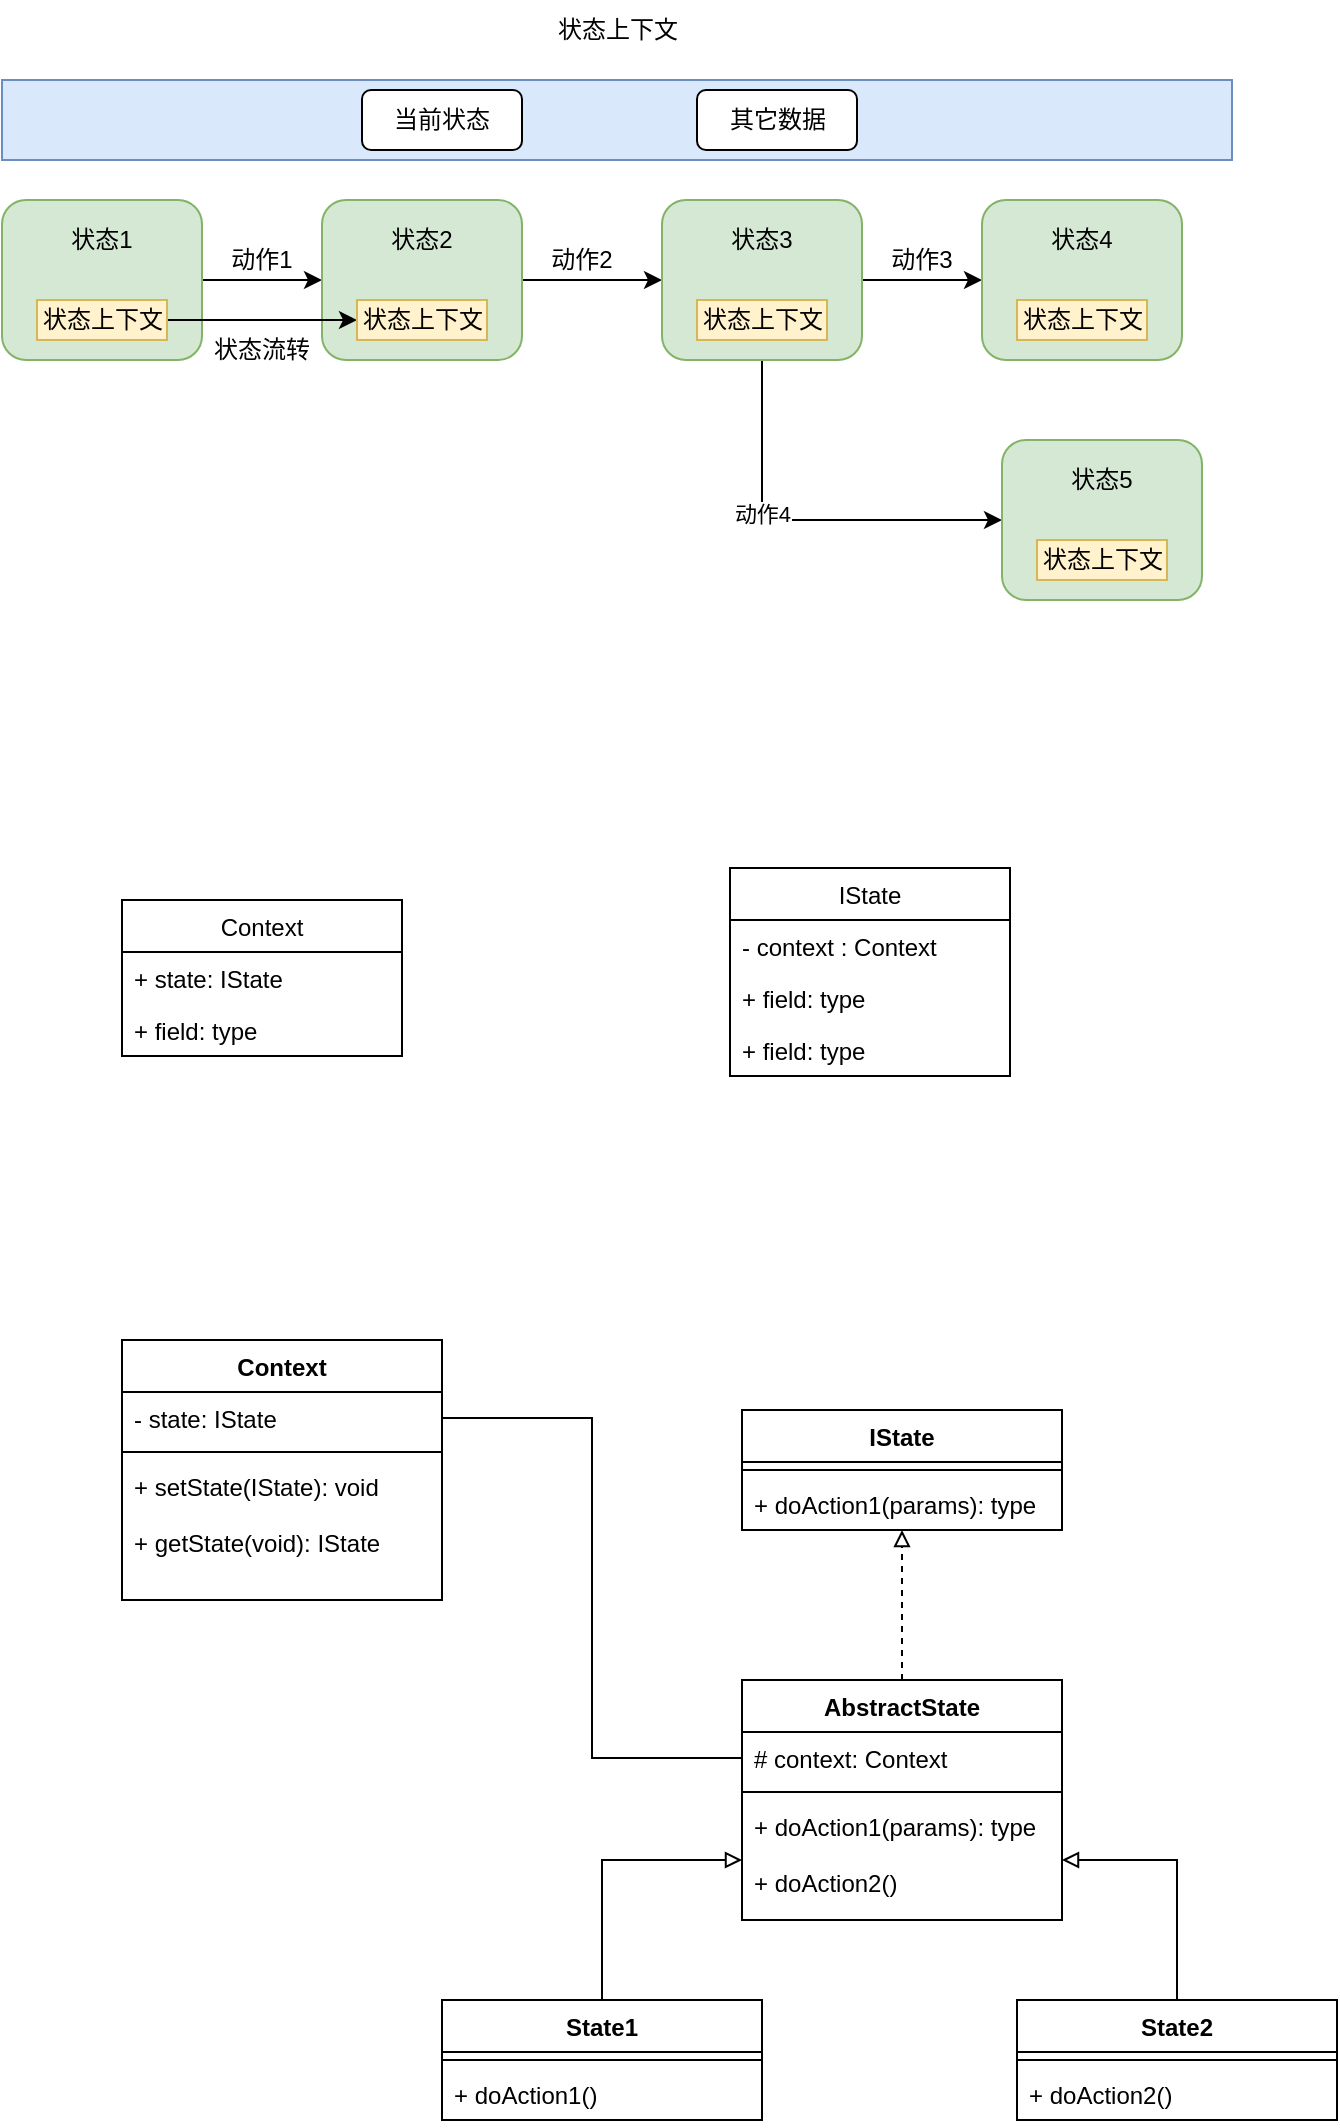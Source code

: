 <mxfile version="13.10.9" type="github">
  <diagram id="KrMoc4RAl71UuMp6jbE2" name="Page-1">
    <mxGraphModel dx="782" dy="1121" grid="0" gridSize="10" guides="1" tooltips="1" connect="1" arrows="0" fold="1" page="1" pageScale="1" pageWidth="827" pageHeight="1169" math="0" shadow="0">
      <root>
        <mxCell id="0" />
        <mxCell id="1" parent="0" />
        <mxCell id="fkCTf-7TU1Zdt-uKhhQB-1" value="" style="rounded=0;whiteSpace=wrap;html=1;fillColor=#dae8fc;strokeColor=#6c8ebf;" parent="1" vertex="1">
          <mxGeometry x="50" y="230" width="615" height="40" as="geometry" />
        </mxCell>
        <mxCell id="fkCTf-7TU1Zdt-uKhhQB-7" value="" style="edgeStyle=orthogonalEdgeStyle;rounded=0;orthogonalLoop=1;jettySize=auto;html=1;" parent="1" source="fkCTf-7TU1Zdt-uKhhQB-2" target="fkCTf-7TU1Zdt-uKhhQB-3" edge="1">
          <mxGeometry relative="1" as="geometry" />
        </mxCell>
        <mxCell id="fkCTf-7TU1Zdt-uKhhQB-2" value="" style="rounded=1;whiteSpace=wrap;html=1;align=center;fillColor=#d5e8d4;strokeColor=#82b366;" parent="1" vertex="1">
          <mxGeometry x="50" y="290" width="100" height="80" as="geometry" />
        </mxCell>
        <mxCell id="fkCTf-7TU1Zdt-uKhhQB-8" value="" style="edgeStyle=orthogonalEdgeStyle;rounded=0;orthogonalLoop=1;jettySize=auto;html=1;" parent="1" source="fkCTf-7TU1Zdt-uKhhQB-3" target="fkCTf-7TU1Zdt-uKhhQB-4" edge="1">
          <mxGeometry relative="1" as="geometry" />
        </mxCell>
        <mxCell id="fkCTf-7TU1Zdt-uKhhQB-3" value="" style="rounded=1;whiteSpace=wrap;html=1;fillColor=#d5e8d4;strokeColor=#82b366;" parent="1" vertex="1">
          <mxGeometry x="210" y="290" width="100" height="80" as="geometry" />
        </mxCell>
        <mxCell id="fkCTf-7TU1Zdt-uKhhQB-9" value="" style="edgeStyle=orthogonalEdgeStyle;rounded=0;orthogonalLoop=1;jettySize=auto;html=1;" parent="1" source="fkCTf-7TU1Zdt-uKhhQB-4" target="fkCTf-7TU1Zdt-uKhhQB-5" edge="1">
          <mxGeometry relative="1" as="geometry" />
        </mxCell>
        <mxCell id="fkCTf-7TU1Zdt-uKhhQB-12" style="edgeStyle=orthogonalEdgeStyle;rounded=0;orthogonalLoop=1;jettySize=auto;html=1;exitX=0.5;exitY=1;exitDx=0;exitDy=0;entryX=0;entryY=0.5;entryDx=0;entryDy=0;" parent="1" source="fkCTf-7TU1Zdt-uKhhQB-4" target="fkCTf-7TU1Zdt-uKhhQB-11" edge="1">
          <mxGeometry relative="1" as="geometry" />
        </mxCell>
        <mxCell id="fkCTf-7TU1Zdt-uKhhQB-23" value="动作4" style="edgeLabel;html=1;align=center;verticalAlign=middle;resizable=0;points=[];" parent="fkCTf-7TU1Zdt-uKhhQB-12" vertex="1" connectable="0">
          <mxGeometry x="-0.229" relative="1" as="geometry">
            <mxPoint as="offset" />
          </mxGeometry>
        </mxCell>
        <mxCell id="fkCTf-7TU1Zdt-uKhhQB-4" value="" style="rounded=1;whiteSpace=wrap;html=1;fillColor=#d5e8d4;strokeColor=#82b366;" parent="1" vertex="1">
          <mxGeometry x="380" y="290" width="100" height="80" as="geometry" />
        </mxCell>
        <mxCell id="fkCTf-7TU1Zdt-uKhhQB-5" value="" style="rounded=1;whiteSpace=wrap;html=1;fillColor=#d5e8d4;strokeColor=#82b366;" parent="1" vertex="1">
          <mxGeometry x="540" y="290" width="100" height="80" as="geometry" />
        </mxCell>
        <mxCell id="fkCTf-7TU1Zdt-uKhhQB-11" value="" style="rounded=1;whiteSpace=wrap;html=1;fillColor=#d5e8d4;strokeColor=#82b366;" parent="1" vertex="1">
          <mxGeometry x="550" y="410" width="100" height="80" as="geometry" />
        </mxCell>
        <mxCell id="fkCTf-7TU1Zdt-uKhhQB-28" value="状态上下文" style="text;html=1;strokeColor=none;fillColor=none;align=center;verticalAlign=middle;whiteSpace=wrap;rounded=0;" parent="1" vertex="1">
          <mxGeometry x="307.5" y="190" width="100" height="30" as="geometry" />
        </mxCell>
        <mxCell id="fkCTf-7TU1Zdt-uKhhQB-30" value="当前状态" style="rounded=1;whiteSpace=wrap;html=1;" parent="1" vertex="1">
          <mxGeometry x="230" y="235" width="80" height="30" as="geometry" />
        </mxCell>
        <mxCell id="fkCTf-7TU1Zdt-uKhhQB-31" value="其它数据" style="rounded=1;whiteSpace=wrap;html=1;" parent="1" vertex="1">
          <mxGeometry x="397.5" y="235" width="80" height="30" as="geometry" />
        </mxCell>
        <mxCell id="fkCTf-7TU1Zdt-uKhhQB-34" value="状态1" style="text;html=1;strokeColor=none;fillColor=none;align=center;verticalAlign=middle;whiteSpace=wrap;rounded=0;" parent="1" vertex="1">
          <mxGeometry x="80" y="300" width="40" height="20" as="geometry" />
        </mxCell>
        <mxCell id="fkCTf-7TU1Zdt-uKhhQB-56" style="edgeStyle=orthogonalEdgeStyle;rounded=0;orthogonalLoop=1;jettySize=auto;html=1;exitX=1;exitY=0.5;exitDx=0;exitDy=0;" parent="1" source="fkCTf-7TU1Zdt-uKhhQB-36" target="fkCTf-7TU1Zdt-uKhhQB-37" edge="1">
          <mxGeometry relative="1" as="geometry" />
        </mxCell>
        <mxCell id="fkCTf-7TU1Zdt-uKhhQB-36" value="状态上下文" style="rounded=0;whiteSpace=wrap;html=1;fillColor=#fff2cc;strokeColor=#d6b656;" parent="1" vertex="1">
          <mxGeometry x="67.5" y="340" width="65" height="20" as="geometry" />
        </mxCell>
        <mxCell id="fkCTf-7TU1Zdt-uKhhQB-37" value="状态上下文" style="rounded=0;whiteSpace=wrap;html=1;fillColor=#fff2cc;strokeColor=#d6b656;" parent="1" vertex="1">
          <mxGeometry x="227.5" y="340" width="65" height="20" as="geometry" />
        </mxCell>
        <mxCell id="fkCTf-7TU1Zdt-uKhhQB-38" value="状态2" style="text;html=1;strokeColor=none;fillColor=none;align=center;verticalAlign=middle;whiteSpace=wrap;rounded=0;" parent="1" vertex="1">
          <mxGeometry x="240" y="300" width="40" height="20" as="geometry" />
        </mxCell>
        <mxCell id="fkCTf-7TU1Zdt-uKhhQB-39" value="状态3" style="text;html=1;strokeColor=none;fillColor=none;align=center;verticalAlign=middle;whiteSpace=wrap;rounded=0;" parent="1" vertex="1">
          <mxGeometry x="410" y="300" width="40" height="20" as="geometry" />
        </mxCell>
        <mxCell id="fkCTf-7TU1Zdt-uKhhQB-42" value="状态4" style="text;html=1;strokeColor=none;fillColor=none;align=center;verticalAlign=middle;whiteSpace=wrap;rounded=0;" parent="1" vertex="1">
          <mxGeometry x="570" y="300" width="40" height="20" as="geometry" />
        </mxCell>
        <mxCell id="fkCTf-7TU1Zdt-uKhhQB-43" value="状态上下文" style="rounded=0;whiteSpace=wrap;html=1;fillColor=#fff2cc;strokeColor=#d6b656;" parent="1" vertex="1">
          <mxGeometry x="397.5" y="340" width="65" height="20" as="geometry" />
        </mxCell>
        <mxCell id="fkCTf-7TU1Zdt-uKhhQB-44" value="状态上下文" style="rounded=0;whiteSpace=wrap;html=1;fillColor=#fff2cc;strokeColor=#d6b656;" parent="1" vertex="1">
          <mxGeometry x="557.5" y="340" width="65" height="20" as="geometry" />
        </mxCell>
        <mxCell id="fkCTf-7TU1Zdt-uKhhQB-48" value="状态上下文" style="rounded=0;whiteSpace=wrap;html=1;fillColor=#fff2cc;strokeColor=#d6b656;" parent="1" vertex="1">
          <mxGeometry x="567.5" y="460" width="65" height="20" as="geometry" />
        </mxCell>
        <mxCell id="fkCTf-7TU1Zdt-uKhhQB-49" value="状态5" style="text;html=1;strokeColor=none;fillColor=none;align=center;verticalAlign=middle;whiteSpace=wrap;rounded=0;" parent="1" vertex="1">
          <mxGeometry x="580" y="420" width="40" height="20" as="geometry" />
        </mxCell>
        <mxCell id="fkCTf-7TU1Zdt-uKhhQB-51" value="动作1" style="text;html=1;strokeColor=none;fillColor=none;align=center;verticalAlign=middle;whiteSpace=wrap;rounded=0;" parent="1" vertex="1">
          <mxGeometry x="160" y="310" width="40" height="20" as="geometry" />
        </mxCell>
        <mxCell id="fkCTf-7TU1Zdt-uKhhQB-52" value="动作2" style="text;html=1;strokeColor=none;fillColor=none;align=center;verticalAlign=middle;whiteSpace=wrap;rounded=0;" parent="1" vertex="1">
          <mxGeometry x="320" y="310" width="40" height="20" as="geometry" />
        </mxCell>
        <mxCell id="fkCTf-7TU1Zdt-uKhhQB-54" value="动作3" style="text;html=1;strokeColor=none;fillColor=none;align=center;verticalAlign=middle;whiteSpace=wrap;rounded=0;" parent="1" vertex="1">
          <mxGeometry x="490" y="310" width="40" height="20" as="geometry" />
        </mxCell>
        <mxCell id="fkCTf-7TU1Zdt-uKhhQB-57" value="状态流转" style="text;html=1;strokeColor=none;fillColor=none;align=center;verticalAlign=middle;whiteSpace=wrap;rounded=0;" parent="1" vertex="1">
          <mxGeometry x="135" y="350" width="90" height="30" as="geometry" />
        </mxCell>
        <mxCell id="rrUSho-SzVsIZZXzukxm-1" value="Context" style="swimlane;fontStyle=0;childLayout=stackLayout;horizontal=1;startSize=26;fillColor=none;horizontalStack=0;resizeParent=1;resizeParentMax=0;resizeLast=0;collapsible=1;marginBottom=0;" vertex="1" parent="1">
          <mxGeometry x="110" y="640" width="140" height="78" as="geometry" />
        </mxCell>
        <mxCell id="rrUSho-SzVsIZZXzukxm-2" value="+ state: IState" style="text;strokeColor=none;fillColor=none;align=left;verticalAlign=top;spacingLeft=4;spacingRight=4;overflow=hidden;rotatable=0;points=[[0,0.5],[1,0.5]];portConstraint=eastwest;" vertex="1" parent="rrUSho-SzVsIZZXzukxm-1">
          <mxGeometry y="26" width="140" height="26" as="geometry" />
        </mxCell>
        <mxCell id="rrUSho-SzVsIZZXzukxm-3" value="+ field: type" style="text;strokeColor=none;fillColor=none;align=left;verticalAlign=top;spacingLeft=4;spacingRight=4;overflow=hidden;rotatable=0;points=[[0,0.5],[1,0.5]];portConstraint=eastwest;" vertex="1" parent="rrUSho-SzVsIZZXzukxm-1">
          <mxGeometry y="52" width="140" height="26" as="geometry" />
        </mxCell>
        <mxCell id="rrUSho-SzVsIZZXzukxm-5" value="IState" style="swimlane;fontStyle=0;childLayout=stackLayout;horizontal=1;startSize=26;fillColor=none;horizontalStack=0;resizeParent=1;resizeParentMax=0;resizeLast=0;collapsible=1;marginBottom=0;" vertex="1" parent="1">
          <mxGeometry x="414" y="624" width="140" height="104" as="geometry" />
        </mxCell>
        <mxCell id="rrUSho-SzVsIZZXzukxm-6" value="- context : Context " style="text;strokeColor=none;fillColor=none;align=left;verticalAlign=top;spacingLeft=4;spacingRight=4;overflow=hidden;rotatable=0;points=[[0,0.5],[1,0.5]];portConstraint=eastwest;" vertex="1" parent="rrUSho-SzVsIZZXzukxm-5">
          <mxGeometry y="26" width="140" height="26" as="geometry" />
        </mxCell>
        <mxCell id="rrUSho-SzVsIZZXzukxm-7" value="+ field: type" style="text;strokeColor=none;fillColor=none;align=left;verticalAlign=top;spacingLeft=4;spacingRight=4;overflow=hidden;rotatable=0;points=[[0,0.5],[1,0.5]];portConstraint=eastwest;" vertex="1" parent="rrUSho-SzVsIZZXzukxm-5">
          <mxGeometry y="52" width="140" height="26" as="geometry" />
        </mxCell>
        <mxCell id="rrUSho-SzVsIZZXzukxm-8" value="+ field: type" style="text;strokeColor=none;fillColor=none;align=left;verticalAlign=top;spacingLeft=4;spacingRight=4;overflow=hidden;rotatable=0;points=[[0,0.5],[1,0.5]];portConstraint=eastwest;" vertex="1" parent="rrUSho-SzVsIZZXzukxm-5">
          <mxGeometry y="78" width="140" height="26" as="geometry" />
        </mxCell>
        <mxCell id="rrUSho-SzVsIZZXzukxm-9" value="Context" style="swimlane;fontStyle=1;align=center;verticalAlign=top;childLayout=stackLayout;horizontal=1;startSize=26;horizontalStack=0;resizeParent=1;resizeParentMax=0;resizeLast=0;collapsible=1;marginBottom=0;" vertex="1" parent="1">
          <mxGeometry x="110" y="860" width="160" height="130" as="geometry" />
        </mxCell>
        <mxCell id="rrUSho-SzVsIZZXzukxm-10" value="- state: IState" style="text;strokeColor=none;fillColor=none;align=left;verticalAlign=top;spacingLeft=4;spacingRight=4;overflow=hidden;rotatable=0;points=[[0,0.5],[1,0.5]];portConstraint=eastwest;" vertex="1" parent="rrUSho-SzVsIZZXzukxm-9">
          <mxGeometry y="26" width="160" height="26" as="geometry" />
        </mxCell>
        <mxCell id="rrUSho-SzVsIZZXzukxm-11" value="" style="line;strokeWidth=1;fillColor=none;align=left;verticalAlign=middle;spacingTop=-1;spacingLeft=3;spacingRight=3;rotatable=0;labelPosition=right;points=[];portConstraint=eastwest;" vertex="1" parent="rrUSho-SzVsIZZXzukxm-9">
          <mxGeometry y="52" width="160" height="8" as="geometry" />
        </mxCell>
        <mxCell id="rrUSho-SzVsIZZXzukxm-12" value="+ setState(IState): void&#xa;&#xa;+ getState(void): IState" style="text;strokeColor=none;fillColor=none;align=left;verticalAlign=top;spacingLeft=4;spacingRight=4;overflow=hidden;rotatable=0;points=[[0,0.5],[1,0.5]];portConstraint=eastwest;" vertex="1" parent="rrUSho-SzVsIZZXzukxm-9">
          <mxGeometry y="60" width="160" height="70" as="geometry" />
        </mxCell>
        <mxCell id="rrUSho-SzVsIZZXzukxm-20" value="IState" style="swimlane;fontStyle=1;align=center;verticalAlign=top;childLayout=stackLayout;horizontal=1;startSize=26;horizontalStack=0;resizeParent=1;resizeParentMax=0;resizeLast=0;collapsible=1;marginBottom=0;" vertex="1" parent="1">
          <mxGeometry x="420" y="895" width="160" height="60" as="geometry" />
        </mxCell>
        <mxCell id="rrUSho-SzVsIZZXzukxm-22" value="" style="line;strokeWidth=1;fillColor=none;align=left;verticalAlign=middle;spacingTop=-1;spacingLeft=3;spacingRight=3;rotatable=0;labelPosition=right;points=[];portConstraint=eastwest;" vertex="1" parent="rrUSho-SzVsIZZXzukxm-20">
          <mxGeometry y="26" width="160" height="8" as="geometry" />
        </mxCell>
        <mxCell id="rrUSho-SzVsIZZXzukxm-23" value="+ doAction1(params): type" style="text;strokeColor=none;fillColor=none;align=left;verticalAlign=top;spacingLeft=4;spacingRight=4;overflow=hidden;rotatable=0;points=[[0,0.5],[1,0.5]];portConstraint=eastwest;" vertex="1" parent="rrUSho-SzVsIZZXzukxm-20">
          <mxGeometry y="34" width="160" height="26" as="geometry" />
        </mxCell>
        <mxCell id="rrUSho-SzVsIZZXzukxm-28" style="edgeStyle=orthogonalEdgeStyle;rounded=0;orthogonalLoop=1;jettySize=auto;html=1;exitX=0.5;exitY=0;exitDx=0;exitDy=0;dashed=1;endArrow=block;endFill=0;" edge="1" parent="1" source="rrUSho-SzVsIZZXzukxm-24" target="rrUSho-SzVsIZZXzukxm-23">
          <mxGeometry relative="1" as="geometry">
            <Array as="points">
              <mxPoint x="500" y="980" />
              <mxPoint x="500" y="980" />
            </Array>
          </mxGeometry>
        </mxCell>
        <mxCell id="rrUSho-SzVsIZZXzukxm-24" value="AbstractState" style="swimlane;fontStyle=1;align=center;verticalAlign=top;childLayout=stackLayout;horizontal=1;startSize=26;horizontalStack=0;resizeParent=1;resizeParentMax=0;resizeLast=0;collapsible=1;marginBottom=0;" vertex="1" parent="1">
          <mxGeometry x="420" y="1030" width="160" height="120" as="geometry" />
        </mxCell>
        <mxCell id="rrUSho-SzVsIZZXzukxm-25" value="# context: Context " style="text;strokeColor=none;fillColor=none;align=left;verticalAlign=top;spacingLeft=4;spacingRight=4;overflow=hidden;rotatable=0;points=[[0,0.5],[1,0.5]];portConstraint=eastwest;" vertex="1" parent="rrUSho-SzVsIZZXzukxm-24">
          <mxGeometry y="26" width="160" height="26" as="geometry" />
        </mxCell>
        <mxCell id="rrUSho-SzVsIZZXzukxm-26" value="" style="line;strokeWidth=1;fillColor=none;align=left;verticalAlign=middle;spacingTop=-1;spacingLeft=3;spacingRight=3;rotatable=0;labelPosition=right;points=[];portConstraint=eastwest;" vertex="1" parent="rrUSho-SzVsIZZXzukxm-24">
          <mxGeometry y="52" width="160" height="8" as="geometry" />
        </mxCell>
        <mxCell id="rrUSho-SzVsIZZXzukxm-27" value="+ doAction1(params): type&#xa;&#xa;+ doAction2()" style="text;strokeColor=none;fillColor=none;align=left;verticalAlign=top;spacingLeft=4;spacingRight=4;overflow=hidden;rotatable=0;points=[[0,0.5],[1,0.5]];portConstraint=eastwest;" vertex="1" parent="rrUSho-SzVsIZZXzukxm-24">
          <mxGeometry y="60" width="160" height="60" as="geometry" />
        </mxCell>
        <mxCell id="rrUSho-SzVsIZZXzukxm-45" style="edgeStyle=orthogonalEdgeStyle;rounded=0;orthogonalLoop=1;jettySize=auto;html=1;exitX=0.5;exitY=0;exitDx=0;exitDy=0;endArrow=block;endFill=0;" edge="1" parent="1" source="rrUSho-SzVsIZZXzukxm-34" target="rrUSho-SzVsIZZXzukxm-27">
          <mxGeometry relative="1" as="geometry" />
        </mxCell>
        <mxCell id="rrUSho-SzVsIZZXzukxm-34" value="State1" style="swimlane;fontStyle=1;align=center;verticalAlign=top;childLayout=stackLayout;horizontal=1;startSize=26;horizontalStack=0;resizeParent=1;resizeParentMax=0;resizeLast=0;collapsible=1;marginBottom=0;" vertex="1" parent="1">
          <mxGeometry x="270" y="1190" width="160" height="60" as="geometry" />
        </mxCell>
        <mxCell id="rrUSho-SzVsIZZXzukxm-36" value="" style="line;strokeWidth=1;fillColor=none;align=left;verticalAlign=middle;spacingTop=-1;spacingLeft=3;spacingRight=3;rotatable=0;labelPosition=right;points=[];portConstraint=eastwest;" vertex="1" parent="rrUSho-SzVsIZZXzukxm-34">
          <mxGeometry y="26" width="160" height="8" as="geometry" />
        </mxCell>
        <mxCell id="rrUSho-SzVsIZZXzukxm-37" value="+ doAction1()" style="text;strokeColor=none;fillColor=none;align=left;verticalAlign=top;spacingLeft=4;spacingRight=4;overflow=hidden;rotatable=0;points=[[0,0.5],[1,0.5]];portConstraint=eastwest;" vertex="1" parent="rrUSho-SzVsIZZXzukxm-34">
          <mxGeometry y="34" width="160" height="26" as="geometry" />
        </mxCell>
        <mxCell id="rrUSho-SzVsIZZXzukxm-46" style="edgeStyle=orthogonalEdgeStyle;rounded=0;orthogonalLoop=1;jettySize=auto;html=1;exitX=0.5;exitY=0;exitDx=0;exitDy=0;entryX=1;entryY=0.5;entryDx=0;entryDy=0;endArrow=block;endFill=0;" edge="1" parent="1" source="rrUSho-SzVsIZZXzukxm-38" target="rrUSho-SzVsIZZXzukxm-27">
          <mxGeometry relative="1" as="geometry" />
        </mxCell>
        <mxCell id="rrUSho-SzVsIZZXzukxm-38" value="State2" style="swimlane;fontStyle=1;align=center;verticalAlign=top;childLayout=stackLayout;horizontal=1;startSize=26;horizontalStack=0;resizeParent=1;resizeParentMax=0;resizeLast=0;collapsible=1;marginBottom=0;" vertex="1" parent="1">
          <mxGeometry x="557.5" y="1190" width="160" height="60" as="geometry" />
        </mxCell>
        <mxCell id="rrUSho-SzVsIZZXzukxm-40" value="" style="line;strokeWidth=1;fillColor=none;align=left;verticalAlign=middle;spacingTop=-1;spacingLeft=3;spacingRight=3;rotatable=0;labelPosition=right;points=[];portConstraint=eastwest;" vertex="1" parent="rrUSho-SzVsIZZXzukxm-38">
          <mxGeometry y="26" width="160" height="8" as="geometry" />
        </mxCell>
        <mxCell id="rrUSho-SzVsIZZXzukxm-41" value="+ doAction2()" style="text;strokeColor=none;fillColor=none;align=left;verticalAlign=top;spacingLeft=4;spacingRight=4;overflow=hidden;rotatable=0;points=[[0,0.5],[1,0.5]];portConstraint=eastwest;" vertex="1" parent="rrUSho-SzVsIZZXzukxm-38">
          <mxGeometry y="34" width="160" height="26" as="geometry" />
        </mxCell>
        <mxCell id="rrUSho-SzVsIZZXzukxm-47" style="edgeStyle=orthogonalEdgeStyle;rounded=0;orthogonalLoop=1;jettySize=auto;html=1;exitX=1;exitY=0.5;exitDx=0;exitDy=0;entryX=0;entryY=0.5;entryDx=0;entryDy=0;endArrow=none;endFill=0;" edge="1" parent="1" source="rrUSho-SzVsIZZXzukxm-10" target="rrUSho-SzVsIZZXzukxm-25">
          <mxGeometry relative="1" as="geometry" />
        </mxCell>
      </root>
    </mxGraphModel>
  </diagram>
</mxfile>
